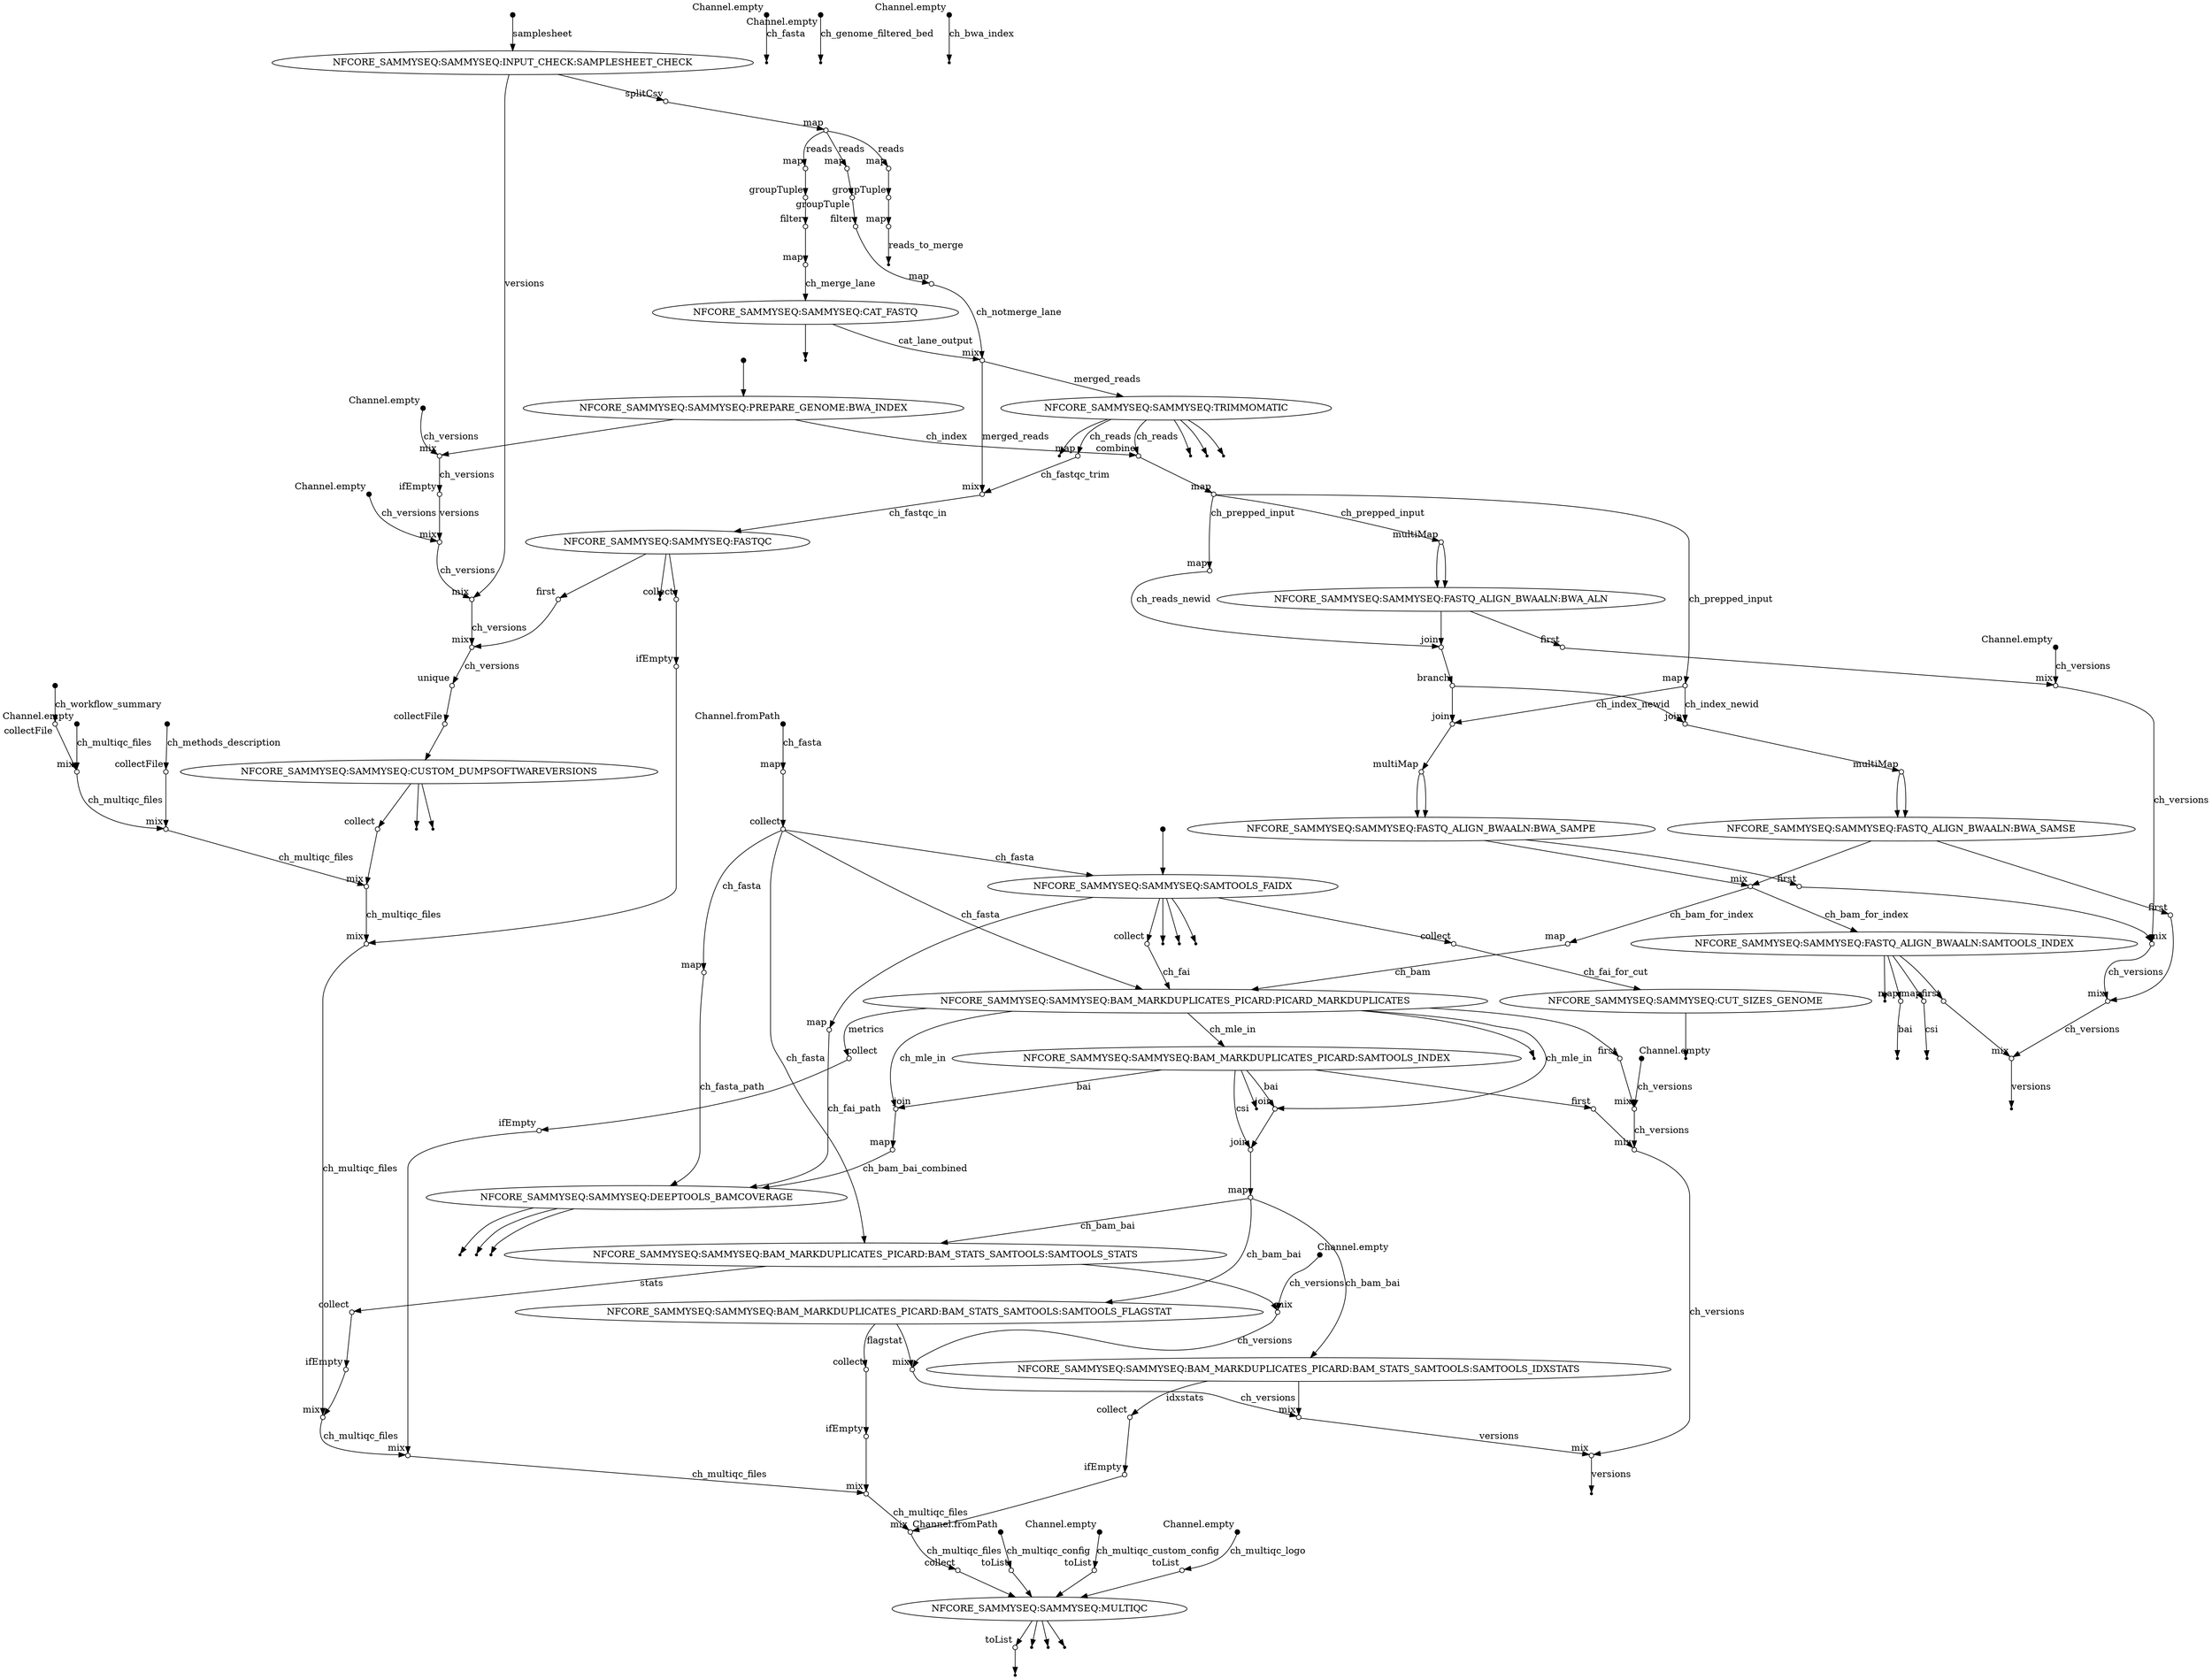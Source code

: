 digraph "sammyseq_dag" {
v0 [shape=point,label="",fixedsize=true,width=0.1,xlabel="Channel.fromPath"];
v1 [shape=circle,label="",fixedsize=true,width=0.1,xlabel="map"];
v0 -> v1 [label="ch_fasta"];

v1 [shape=circle,label="",fixedsize=true,width=0.1,xlabel="map"];
v2 [shape=circle,label="",fixedsize=true,width=0.1,xlabel="collect"];
v1 -> v2;

v2 [shape=circle,label="",fixedsize=true,width=0.1,xlabel="collect"];
v83 [label="NFCORE_SAMMYSEQ:SAMMYSEQ:SAMTOOLS_FAIDX"];
v2 -> v83 [label="ch_fasta"];

v3 [shape=point,label="",fixedsize=true,width=0.1,xlabel="Channel.fromPath"];
v150 [shape=circle,label="",fixedsize=true,width=0.1,xlabel="toList"];
v3 -> v150 [label="ch_multiqc_config"];

v4 [shape=point,label="",fixedsize=true,width=0.1,xlabel="Channel.empty"];
v151 [shape=circle,label="",fixedsize=true,width=0.1,xlabel="toList"];
v4 -> v151 [label="ch_multiqc_custom_config"];

v5 [shape=point,label="",fixedsize=true,width=0.1,xlabel="Channel.empty"];
v152 [shape=circle,label="",fixedsize=true,width=0.1,xlabel="toList"];
v5 -> v152 [label="ch_multiqc_logo"];

v6 [shape=point,label="",fixedsize=true,width=0.1,xlabel="Channel.empty"];
v18 [shape=circle,label="",fixedsize=true,width=0.1,xlabel="mix"];
v6 -> v18 [label="ch_versions"];

v7 [shape=point,label="",fixedsize=true,width=0.1,xlabel="Channel.empty"];
v16 [shape=circle,label="",fixedsize=true,width=0.1,xlabel="mix"];
v7 -> v16 [label="ch_versions"];

v8 [shape=point,label="",fixedsize=true,width=0.1,xlabel="Channel.empty"];
v9 [shape=point];
v8 -> v9 [label="ch_fasta"];

v10 [shape=point,label="",fixedsize=true,width=0.1,xlabel="Channel.empty"];
v11 [shape=point];
v10 -> v11 [label="ch_genome_filtered_bed"];

v12 [shape=point,label="",fixedsize=true,width=0.1,xlabel="Channel.empty"];
v13 [shape=point];
v12 -> v13 [label="ch_bwa_index"];

v14 [shape=point,label="",fixedsize=true,width=0.1];
v15 [label="NFCORE_SAMMYSEQ:SAMMYSEQ:PREPARE_GENOME:BWA_INDEX"];
v14 -> v15;

v15 [label="NFCORE_SAMMYSEQ:SAMMYSEQ:PREPARE_GENOME:BWA_INDEX"];
v51 [shape=circle,label="",fixedsize=true,width=0.1,xlabel="combine"];
v15 -> v51 [label="ch_index"];

v15 [label="NFCORE_SAMMYSEQ:SAMMYSEQ:PREPARE_GENOME:BWA_INDEX"];
v16 [shape=circle,label="",fixedsize=true,width=0.1,xlabel="mix"];
v15 -> v16;

v16 [shape=circle,label="",fixedsize=true,width=0.1,xlabel="mix"];
v17 [shape=circle,label="",fixedsize=true,width=0.1,xlabel="ifEmpty"];
v16 -> v17 [label="ch_versions"];

v17 [shape=circle,label="",fixedsize=true,width=0.1,xlabel="ifEmpty"];
v18 [shape=circle,label="",fixedsize=true,width=0.1,xlabel="mix"];
v17 -> v18 [label="versions"];

v18 [shape=circle,label="",fixedsize=true,width=0.1,xlabel="mix"];
v35 [shape=circle,label="",fixedsize=true,width=0.1,xlabel="mix"];
v18 -> v35 [label="ch_versions"];

v19 [shape=point,label="",fixedsize=true,width=0.1];
v20 [label="NFCORE_SAMMYSEQ:SAMMYSEQ:INPUT_CHECK:SAMPLESHEET_CHECK"];
v19 -> v20 [label="samplesheet"];

v20 [label="NFCORE_SAMMYSEQ:SAMMYSEQ:INPUT_CHECK:SAMPLESHEET_CHECK"];
v21 [shape=circle,label="",fixedsize=true,width=0.1,xlabel="splitCsv"];
v20 -> v21;

v20 [label="NFCORE_SAMMYSEQ:SAMMYSEQ:INPUT_CHECK:SAMPLESHEET_CHECK"];
v35 [shape=circle,label="",fixedsize=true,width=0.1,xlabel="mix"];
v20 -> v35 [label="versions"];

v21 [shape=circle,label="",fixedsize=true,width=0.1,xlabel="splitCsv"];
v22 [shape=circle,label="",fixedsize=true,width=0.1,xlabel="map"];
v21 -> v22;

v22 [shape=circle,label="",fixedsize=true,width=0.1,xlabel="map"];
v23 [shape=circle,label="",fixedsize=true,width=0.1,xlabel="map"];
v22 -> v23 [label="reads"];

v23 [shape=circle,label="",fixedsize=true,width=0.1,xlabel="map"];
v24 [shape=circle,label="",fixedsize=true,width=0.1,xlabel="groupTuple"];
v23 -> v24;

v24 [shape=circle,label="",fixedsize=true,width=0.1,xlabel="groupTuple"];
v25 [shape=circle,label="",fixedsize=true,width=0.1,xlabel="map"];
v24 -> v25;

v25 [shape=circle,label="",fixedsize=true,width=0.1,xlabel="map"];
v26 [shape=point];
v25 -> v26 [label="reads_to_merge"];

v22 [shape=circle,label="",fixedsize=true,width=0.1,xlabel="map"];
v27 [shape=circle,label="",fixedsize=true,width=0.1,xlabel="map"];
v22 -> v27 [label="reads"];

v27 [shape=circle,label="",fixedsize=true,width=0.1,xlabel="map"];
v28 [shape=circle,label="",fixedsize=true,width=0.1,xlabel="groupTuple"];
v27 -> v28;

v28 [shape=circle,label="",fixedsize=true,width=0.1,xlabel="groupTuple"];
v29 [shape=circle,label="",fixedsize=true,width=0.1,xlabel="filter"];
v28 -> v29;

v29 [shape=circle,label="",fixedsize=true,width=0.1,xlabel="filter"];
v30 [shape=circle,label="",fixedsize=true,width=0.1,xlabel="map"];
v29 -> v30;

v30 [shape=circle,label="",fixedsize=true,width=0.1,xlabel="map"];
v38 [shape=circle,label="",fixedsize=true,width=0.1,xlabel="mix"];
v30 -> v38 [label="ch_notmerge_lane"];

v22 [shape=circle,label="",fixedsize=true,width=0.1,xlabel="map"];
v31 [shape=circle,label="",fixedsize=true,width=0.1,xlabel="map"];
v22 -> v31 [label="reads"];

v31 [shape=circle,label="",fixedsize=true,width=0.1,xlabel="map"];
v32 [shape=circle,label="",fixedsize=true,width=0.1,xlabel="groupTuple"];
v31 -> v32;

v32 [shape=circle,label="",fixedsize=true,width=0.1,xlabel="groupTuple"];
v33 [shape=circle,label="",fixedsize=true,width=0.1,xlabel="filter"];
v32 -> v33;

v33 [shape=circle,label="",fixedsize=true,width=0.1,xlabel="filter"];
v34 [shape=circle,label="",fixedsize=true,width=0.1,xlabel="map"];
v33 -> v34;

v34 [shape=circle,label="",fixedsize=true,width=0.1,xlabel="map"];
v36 [label="NFCORE_SAMMYSEQ:SAMMYSEQ:CAT_FASTQ"];
v34 -> v36 [label="ch_merge_lane"];

v35 [shape=circle,label="",fixedsize=true,width=0.1,xlabel="mix"];
v49 [shape=circle,label="",fixedsize=true,width=0.1,xlabel="mix"];
v35 -> v49 [label="ch_versions"];

v36 [label="NFCORE_SAMMYSEQ:SAMMYSEQ:CAT_FASTQ"];
v38 [shape=circle,label="",fixedsize=true,width=0.1,xlabel="mix"];
v36 -> v38 [label="cat_lane_output"];

v36 [label="NFCORE_SAMMYSEQ:SAMMYSEQ:CAT_FASTQ"];
v37 [shape=point];
v36 -> v37;

v38 [shape=circle,label="",fixedsize=true,width=0.1,xlabel="mix"];
v39 [label="NFCORE_SAMMYSEQ:SAMMYSEQ:TRIMMOMATIC"];
v38 -> v39 [label="merged_reads"];

v39 [label="NFCORE_SAMMYSEQ:SAMMYSEQ:TRIMMOMATIC"];
v44 [shape=circle,label="",fixedsize=true,width=0.1,xlabel="map"];
v39 -> v44 [label="ch_reads"];

v39 [label="NFCORE_SAMMYSEQ:SAMMYSEQ:TRIMMOMATIC"];
v43 [shape=point];
v39 -> v43;

v39 [label="NFCORE_SAMMYSEQ:SAMMYSEQ:TRIMMOMATIC"];
v42 [shape=point];
v39 -> v42;

v39 [label="NFCORE_SAMMYSEQ:SAMMYSEQ:TRIMMOMATIC"];
v41 [shape=point];
v39 -> v41;

v39 [label="NFCORE_SAMMYSEQ:SAMMYSEQ:TRIMMOMATIC"];
v40 [shape=point];
v39 -> v40;

v44 [shape=circle,label="",fixedsize=true,width=0.1,xlabel="map"];
v45 [shape=circle,label="",fixedsize=true,width=0.1,xlabel="mix"];
v44 -> v45 [label="ch_fastqc_trim"];

v38 [shape=circle,label="",fixedsize=true,width=0.1,xlabel="mix"];
v45 [shape=circle,label="",fixedsize=true,width=0.1,xlabel="mix"];
v38 -> v45 [label="merged_reads"];

v45 [shape=circle,label="",fixedsize=true,width=0.1,xlabel="mix"];
v46 [label="NFCORE_SAMMYSEQ:SAMMYSEQ:FASTQC"];
v45 -> v46 [label="ch_fastqc_in"];

v46 [label="NFCORE_SAMMYSEQ:SAMMYSEQ:FASTQC"];
v47 [shape=point];
v46 -> v47;

v46 [label="NFCORE_SAMMYSEQ:SAMMYSEQ:FASTQC"];
v134 [shape=circle,label="",fixedsize=true,width=0.1,xlabel="collect"];
v46 -> v134;

v46 [label="NFCORE_SAMMYSEQ:SAMMYSEQ:FASTQC"];
v48 [shape=circle,label="",fixedsize=true,width=0.1,xlabel="first"];
v46 -> v48;

v48 [shape=circle,label="",fixedsize=true,width=0.1,xlabel="first"];
v49 [shape=circle,label="",fixedsize=true,width=0.1,xlabel="mix"];
v48 -> v49;

v49 [shape=circle,label="",fixedsize=true,width=0.1,xlabel="mix"];
v120 [shape=circle,label="",fixedsize=true,width=0.1,xlabel="unique"];
v49 -> v120 [label="ch_versions"];

v50 [shape=point,label="",fixedsize=true,width=0.1,xlabel="Channel.empty"];
v58 [shape=circle,label="",fixedsize=true,width=0.1,xlabel="mix"];
v50 -> v58 [label="ch_versions"];

v39 [label="NFCORE_SAMMYSEQ:SAMMYSEQ:TRIMMOMATIC"];
v51 [shape=circle,label="",fixedsize=true,width=0.1,xlabel="combine"];
v39 -> v51 [label="ch_reads"];

v51 [shape=circle,label="",fixedsize=true,width=0.1,xlabel="combine"];
v52 [shape=circle,label="",fixedsize=true,width=0.1,xlabel="map"];
v51 -> v52;

v52 [shape=circle,label="",fixedsize=true,width=0.1,xlabel="map"];
v53 [shape=circle,label="",fixedsize=true,width=0.1,xlabel="multiMap"];
v52 -> v53 [label="ch_prepped_input"];

v53 [shape=circle,label="",fixedsize=true,width=0.1,xlabel="multiMap"];
v56 [label="NFCORE_SAMMYSEQ:SAMMYSEQ:FASTQ_ALIGN_BWAALN:BWA_ALN"];
v53 -> v56;

v53 [shape=circle,label="",fixedsize=true,width=0.1,xlabel="multiMap"];
v56 [label="NFCORE_SAMMYSEQ:SAMMYSEQ:FASTQ_ALIGN_BWAALN:BWA_ALN"];
v53 -> v56;

v52 [shape=circle,label="",fixedsize=true,width=0.1,xlabel="map"];
v54 [shape=circle,label="",fixedsize=true,width=0.1,xlabel="map"];
v52 -> v54 [label="ch_prepped_input"];

v54 [shape=circle,label="",fixedsize=true,width=0.1,xlabel="map"];
v59 [shape=circle,label="",fixedsize=true,width=0.1,xlabel="join"];
v54 -> v59 [label="ch_reads_newid"];

v52 [shape=circle,label="",fixedsize=true,width=0.1,xlabel="map"];
v55 [shape=circle,label="",fixedsize=true,width=0.1,xlabel="map"];
v52 -> v55 [label="ch_prepped_input"];

v55 [shape=circle,label="",fixedsize=true,width=0.1,xlabel="map"];
v61 [shape=circle,label="",fixedsize=true,width=0.1,xlabel="join"];
v55 -> v61 [label="ch_index_newid"];

v56 [label="NFCORE_SAMMYSEQ:SAMMYSEQ:FASTQ_ALIGN_BWAALN:BWA_ALN"];
v59 [shape=circle,label="",fixedsize=true,width=0.1,xlabel="join"];
v56 -> v59;

v56 [label="NFCORE_SAMMYSEQ:SAMMYSEQ:FASTQ_ALIGN_BWAALN:BWA_ALN"];
v57 [shape=circle,label="",fixedsize=true,width=0.1,xlabel="first"];
v56 -> v57;

v57 [shape=circle,label="",fixedsize=true,width=0.1,xlabel="first"];
v58 [shape=circle,label="",fixedsize=true,width=0.1,xlabel="mix"];
v57 -> v58;

v58 [shape=circle,label="",fixedsize=true,width=0.1,xlabel="mix"];
v67 [shape=circle,label="",fixedsize=true,width=0.1,xlabel="mix"];
v58 -> v67 [label="ch_versions"];

v59 [shape=circle,label="",fixedsize=true,width=0.1,xlabel="join"];
v60 [shape=circle,label="",fixedsize=true,width=0.1,xlabel="branch"];
v59 -> v60;

v60 [shape=circle,label="",fixedsize=true,width=0.1,xlabel="branch"];
v61 [shape=circle,label="",fixedsize=true,width=0.1,xlabel="join"];
v60 -> v61;

v60 [shape=circle,label="",fixedsize=true,width=0.1,xlabel="branch"];
v63 [shape=circle,label="",fixedsize=true,width=0.1,xlabel="join"];
v60 -> v63;

v61 [shape=circle,label="",fixedsize=true,width=0.1,xlabel="join"];
v62 [shape=circle,label="",fixedsize=true,width=0.1,xlabel="multiMap"];
v61 -> v62;

v62 [shape=circle,label="",fixedsize=true,width=0.1,xlabel="multiMap"];
v65 [label="NFCORE_SAMMYSEQ:SAMMYSEQ:FASTQ_ALIGN_BWAALN:BWA_SAMPE"];
v62 -> v65;

v62 [shape=circle,label="",fixedsize=true,width=0.1,xlabel="multiMap"];
v65 [label="NFCORE_SAMMYSEQ:SAMMYSEQ:FASTQ_ALIGN_BWAALN:BWA_SAMPE"];
v62 -> v65;

v55 [shape=circle,label="",fixedsize=true,width=0.1,xlabel="map"];
v63 [shape=circle,label="",fixedsize=true,width=0.1,xlabel="join"];
v55 -> v63 [label="ch_index_newid"];

v63 [shape=circle,label="",fixedsize=true,width=0.1,xlabel="join"];
v64 [shape=circle,label="",fixedsize=true,width=0.1,xlabel="multiMap"];
v63 -> v64;

v64 [shape=circle,label="",fixedsize=true,width=0.1,xlabel="multiMap"];
v68 [label="NFCORE_SAMMYSEQ:SAMMYSEQ:FASTQ_ALIGN_BWAALN:BWA_SAMSE"];
v64 -> v68;

v64 [shape=circle,label="",fixedsize=true,width=0.1,xlabel="multiMap"];
v68 [label="NFCORE_SAMMYSEQ:SAMMYSEQ:FASTQ_ALIGN_BWAALN:BWA_SAMSE"];
v64 -> v68;

v65 [label="NFCORE_SAMMYSEQ:SAMMYSEQ:FASTQ_ALIGN_BWAALN:BWA_SAMPE"];
v71 [shape=circle,label="",fixedsize=true,width=0.1,xlabel="mix"];
v65 -> v71;

v65 [label="NFCORE_SAMMYSEQ:SAMMYSEQ:FASTQ_ALIGN_BWAALN:BWA_SAMPE"];
v66 [shape=circle,label="",fixedsize=true,width=0.1,xlabel="first"];
v65 -> v66;

v66 [shape=circle,label="",fixedsize=true,width=0.1,xlabel="first"];
v67 [shape=circle,label="",fixedsize=true,width=0.1,xlabel="mix"];
v66 -> v67;

v67 [shape=circle,label="",fixedsize=true,width=0.1,xlabel="mix"];
v70 [shape=circle,label="",fixedsize=true,width=0.1,xlabel="mix"];
v67 -> v70 [label="ch_versions"];

v68 [label="NFCORE_SAMMYSEQ:SAMMYSEQ:FASTQ_ALIGN_BWAALN:BWA_SAMSE"];
v71 [shape=circle,label="",fixedsize=true,width=0.1,xlabel="mix"];
v68 -> v71;

v68 [label="NFCORE_SAMMYSEQ:SAMMYSEQ:FASTQ_ALIGN_BWAALN:BWA_SAMSE"];
v69 [shape=circle,label="",fixedsize=true,width=0.1,xlabel="first"];
v68 -> v69;

v69 [shape=circle,label="",fixedsize=true,width=0.1,xlabel="first"];
v70 [shape=circle,label="",fixedsize=true,width=0.1,xlabel="mix"];
v69 -> v70;

v70 [shape=circle,label="",fixedsize=true,width=0.1,xlabel="mix"];
v75 [shape=circle,label="",fixedsize=true,width=0.1,xlabel="mix"];
v70 -> v75 [label="ch_versions"];

v71 [shape=circle,label="",fixedsize=true,width=0.1,xlabel="mix"];
v72 [label="NFCORE_SAMMYSEQ:SAMMYSEQ:FASTQ_ALIGN_BWAALN:SAMTOOLS_INDEX"];
v71 -> v72 [label="ch_bam_for_index"];

v72 [label="NFCORE_SAMMYSEQ:SAMMYSEQ:FASTQ_ALIGN_BWAALN:SAMTOOLS_INDEX"];
v78 [shape=circle,label="",fixedsize=true,width=0.1,xlabel="map"];
v72 -> v78;

v72 [label="NFCORE_SAMMYSEQ:SAMMYSEQ:FASTQ_ALIGN_BWAALN:SAMTOOLS_INDEX"];
v80 [shape=circle,label="",fixedsize=true,width=0.1,xlabel="map"];
v72 -> v80;

v72 [label="NFCORE_SAMMYSEQ:SAMMYSEQ:FASTQ_ALIGN_BWAALN:SAMTOOLS_INDEX"];
v73 [shape=point];
v72 -> v73;

v72 [label="NFCORE_SAMMYSEQ:SAMMYSEQ:FASTQ_ALIGN_BWAALN:SAMTOOLS_INDEX"];
v74 [shape=circle,label="",fixedsize=true,width=0.1,xlabel="first"];
v72 -> v74;

v74 [shape=circle,label="",fixedsize=true,width=0.1,xlabel="first"];
v75 [shape=circle,label="",fixedsize=true,width=0.1,xlabel="mix"];
v74 -> v75;

v75 [shape=circle,label="",fixedsize=true,width=0.1,xlabel="mix"];
v76 [shape=point];
v75 -> v76 [label="versions"];

v71 [shape=circle,label="",fixedsize=true,width=0.1,xlabel="mix"];
v77 [shape=circle,label="",fixedsize=true,width=0.1,xlabel="map"];
v71 -> v77 [label="ch_bam_for_index"];

v77 [shape=circle,label="",fixedsize=true,width=0.1,xlabel="map"];
v92 [label="NFCORE_SAMMYSEQ:SAMMYSEQ:BAM_MARKDUPLICATES_PICARD:PICARD_MARKDUPLICATES"];
v77 -> v92 [label="ch_bam"];

v78 [shape=circle,label="",fixedsize=true,width=0.1,xlabel="map"];
v79 [shape=point];
v78 -> v79 [label="bai"];

v80 [shape=circle,label="",fixedsize=true,width=0.1,xlabel="map"];
v81 [shape=point];
v80 -> v81 [label="csi"];

v82 [shape=point,label="",fixedsize=true,width=0.1];
v83 [label="NFCORE_SAMMYSEQ:SAMMYSEQ:SAMTOOLS_FAIDX"];
v82 -> v83;

v83 [label="NFCORE_SAMMYSEQ:SAMMYSEQ:SAMTOOLS_FAIDX"];
v86 [shape=point];
v83 -> v86;

v83 [label="NFCORE_SAMMYSEQ:SAMMYSEQ:SAMTOOLS_FAIDX"];
v87 [shape=circle,label="",fixedsize=true,width=0.1,xlabel="collect"];
v83 -> v87;

v83 [label="NFCORE_SAMMYSEQ:SAMMYSEQ:SAMTOOLS_FAIDX"];
v85 [shape=point];
v83 -> v85;

v83 [label="NFCORE_SAMMYSEQ:SAMMYSEQ:SAMTOOLS_FAIDX"];
v84 [shape=point];
v83 -> v84;

v87 [shape=circle,label="",fixedsize=true,width=0.1,xlabel="collect"];
v88 [label="NFCORE_SAMMYSEQ:SAMMYSEQ:CUT_SIZES_GENOME"];
v87 -> v88 [label="ch_fai_for_cut"];

v88 [label="NFCORE_SAMMYSEQ:SAMMYSEQ:CUT_SIZES_GENOME"];
v89 [shape=point];
v88 -> v89;

v83 [label="NFCORE_SAMMYSEQ:SAMMYSEQ:SAMTOOLS_FAIDX"];
v90 [shape=circle,label="",fixedsize=true,width=0.1,xlabel="collect"];
v83 -> v90;

v90 [shape=circle,label="",fixedsize=true,width=0.1,xlabel="collect"];
v92 [label="NFCORE_SAMMYSEQ:SAMMYSEQ:BAM_MARKDUPLICATES_PICARD:PICARD_MARKDUPLICATES"];
v90 -> v92 [label="ch_fai"];

v91 [shape=point,label="",fixedsize=true,width=0.1,xlabel="Channel.empty"];
v95 [shape=circle,label="",fixedsize=true,width=0.1,xlabel="mix"];
v91 -> v95 [label="ch_versions"];

v2 [shape=circle,label="",fixedsize=true,width=0.1,xlabel="collect"];
v92 [label="NFCORE_SAMMYSEQ:SAMMYSEQ:BAM_MARKDUPLICATES_PICARD:PICARD_MARKDUPLICATES"];
v2 -> v92 [label="ch_fasta"];

v92 [label="NFCORE_SAMMYSEQ:SAMMYSEQ:BAM_MARKDUPLICATES_PICARD:PICARD_MARKDUPLICATES"];
v96 [label="NFCORE_SAMMYSEQ:SAMMYSEQ:BAM_MARKDUPLICATES_PICARD:SAMTOOLS_INDEX"];
v92 -> v96 [label="ch_mle_in"];

v92 [label="NFCORE_SAMMYSEQ:SAMMYSEQ:BAM_MARKDUPLICATES_PICARD:PICARD_MARKDUPLICATES"];
v93 [shape=point];
v92 -> v93;

v92 [label="NFCORE_SAMMYSEQ:SAMMYSEQ:BAM_MARKDUPLICATES_PICARD:PICARD_MARKDUPLICATES"];
v140 [shape=circle,label="",fixedsize=true,width=0.1,xlabel="collect"];
v92 -> v140 [label="metrics"];

v92 [label="NFCORE_SAMMYSEQ:SAMMYSEQ:BAM_MARKDUPLICATES_PICARD:PICARD_MARKDUPLICATES"];
v94 [shape=circle,label="",fixedsize=true,width=0.1,xlabel="first"];
v92 -> v94;

v94 [shape=circle,label="",fixedsize=true,width=0.1,xlabel="first"];
v95 [shape=circle,label="",fixedsize=true,width=0.1,xlabel="mix"];
v94 -> v95;

v95 [shape=circle,label="",fixedsize=true,width=0.1,xlabel="mix"];
v99 [shape=circle,label="",fixedsize=true,width=0.1,xlabel="mix"];
v95 -> v99 [label="ch_versions"];

v96 [label="NFCORE_SAMMYSEQ:SAMMYSEQ:BAM_MARKDUPLICATES_PICARD:SAMTOOLS_INDEX"];
v100 [shape=circle,label="",fixedsize=true,width=0.1,xlabel="join"];
v96 -> v100 [label="bai"];

v96 [label="NFCORE_SAMMYSEQ:SAMMYSEQ:BAM_MARKDUPLICATES_PICARD:SAMTOOLS_INDEX"];
v101 [shape=circle,label="",fixedsize=true,width=0.1,xlabel="join"];
v96 -> v101 [label="csi"];

v96 [label="NFCORE_SAMMYSEQ:SAMMYSEQ:BAM_MARKDUPLICATES_PICARD:SAMTOOLS_INDEX"];
v97 [shape=point];
v96 -> v97;

v96 [label="NFCORE_SAMMYSEQ:SAMMYSEQ:BAM_MARKDUPLICATES_PICARD:SAMTOOLS_INDEX"];
v98 [shape=circle,label="",fixedsize=true,width=0.1,xlabel="first"];
v96 -> v98;

v98 [shape=circle,label="",fixedsize=true,width=0.1,xlabel="first"];
v99 [shape=circle,label="",fixedsize=true,width=0.1,xlabel="mix"];
v98 -> v99;

v99 [shape=circle,label="",fixedsize=true,width=0.1,xlabel="mix"];
v110 [shape=circle,label="",fixedsize=true,width=0.1,xlabel="mix"];
v99 -> v110 [label="ch_versions"];

v92 [label="NFCORE_SAMMYSEQ:SAMMYSEQ:BAM_MARKDUPLICATES_PICARD:PICARD_MARKDUPLICATES"];
v100 [shape=circle,label="",fixedsize=true,width=0.1,xlabel="join"];
v92 -> v100 [label="ch_mle_in"];

v100 [shape=circle,label="",fixedsize=true,width=0.1,xlabel="join"];
v101 [shape=circle,label="",fixedsize=true,width=0.1,xlabel="join"];
v100 -> v101;

v101 [shape=circle,label="",fixedsize=true,width=0.1,xlabel="join"];
v102 [shape=circle,label="",fixedsize=true,width=0.1,xlabel="map"];
v101 -> v102;

v102 [shape=circle,label="",fixedsize=true,width=0.1,xlabel="map"];
v104 [label="NFCORE_SAMMYSEQ:SAMMYSEQ:BAM_MARKDUPLICATES_PICARD:BAM_STATS_SAMTOOLS:SAMTOOLS_STATS"];
v102 -> v104 [label="ch_bam_bai"];

v103 [shape=point,label="",fixedsize=true,width=0.1,xlabel="Channel.empty"];
v105 [shape=circle,label="",fixedsize=true,width=0.1,xlabel="mix"];
v103 -> v105 [label="ch_versions"];

v2 [shape=circle,label="",fixedsize=true,width=0.1,xlabel="collect"];
v104 [label="NFCORE_SAMMYSEQ:SAMMYSEQ:BAM_MARKDUPLICATES_PICARD:BAM_STATS_SAMTOOLS:SAMTOOLS_STATS"];
v2 -> v104 [label="ch_fasta"];

v104 [label="NFCORE_SAMMYSEQ:SAMMYSEQ:BAM_MARKDUPLICATES_PICARD:BAM_STATS_SAMTOOLS:SAMTOOLS_STATS"];
v137 [shape=circle,label="",fixedsize=true,width=0.1,xlabel="collect"];
v104 -> v137 [label="stats"];

v104 [label="NFCORE_SAMMYSEQ:SAMMYSEQ:BAM_MARKDUPLICATES_PICARD:BAM_STATS_SAMTOOLS:SAMTOOLS_STATS"];
v105 [shape=circle,label="",fixedsize=true,width=0.1,xlabel="mix"];
v104 -> v105;

v105 [shape=circle,label="",fixedsize=true,width=0.1,xlabel="mix"];
v107 [shape=circle,label="",fixedsize=true,width=0.1,xlabel="mix"];
v105 -> v107 [label="ch_versions"];

v102 [shape=circle,label="",fixedsize=true,width=0.1,xlabel="map"];
v106 [label="NFCORE_SAMMYSEQ:SAMMYSEQ:BAM_MARKDUPLICATES_PICARD:BAM_STATS_SAMTOOLS:SAMTOOLS_FLAGSTAT"];
v102 -> v106 [label="ch_bam_bai"];

v106 [label="NFCORE_SAMMYSEQ:SAMMYSEQ:BAM_MARKDUPLICATES_PICARD:BAM_STATS_SAMTOOLS:SAMTOOLS_FLAGSTAT"];
v143 [shape=circle,label="",fixedsize=true,width=0.1,xlabel="collect"];
v106 -> v143 [label="flagstat"];

v106 [label="NFCORE_SAMMYSEQ:SAMMYSEQ:BAM_MARKDUPLICATES_PICARD:BAM_STATS_SAMTOOLS:SAMTOOLS_FLAGSTAT"];
v107 [shape=circle,label="",fixedsize=true,width=0.1,xlabel="mix"];
v106 -> v107;

v107 [shape=circle,label="",fixedsize=true,width=0.1,xlabel="mix"];
v109 [shape=circle,label="",fixedsize=true,width=0.1,xlabel="mix"];
v107 -> v109 [label="ch_versions"];

v102 [shape=circle,label="",fixedsize=true,width=0.1,xlabel="map"];
v108 [label="NFCORE_SAMMYSEQ:SAMMYSEQ:BAM_MARKDUPLICATES_PICARD:BAM_STATS_SAMTOOLS:SAMTOOLS_IDXSTATS"];
v102 -> v108 [label="ch_bam_bai"];

v108 [label="NFCORE_SAMMYSEQ:SAMMYSEQ:BAM_MARKDUPLICATES_PICARD:BAM_STATS_SAMTOOLS:SAMTOOLS_IDXSTATS"];
v146 [shape=circle,label="",fixedsize=true,width=0.1,xlabel="collect"];
v108 -> v146 [label="idxstats"];

v108 [label="NFCORE_SAMMYSEQ:SAMMYSEQ:BAM_MARKDUPLICATES_PICARD:BAM_STATS_SAMTOOLS:SAMTOOLS_IDXSTATS"];
v109 [shape=circle,label="",fixedsize=true,width=0.1,xlabel="mix"];
v108 -> v109;

v109 [shape=circle,label="",fixedsize=true,width=0.1,xlabel="mix"];
v110 [shape=circle,label="",fixedsize=true,width=0.1,xlabel="mix"];
v109 -> v110 [label="versions"];

v110 [shape=circle,label="",fixedsize=true,width=0.1,xlabel="mix"];
v111 [shape=point];
v110 -> v111 [label="versions"];

v96 [label="NFCORE_SAMMYSEQ:SAMMYSEQ:BAM_MARKDUPLICATES_PICARD:SAMTOOLS_INDEX"];
v112 [shape=circle,label="",fixedsize=true,width=0.1,xlabel="join"];
v96 -> v112 [label="bai"];

v92 [label="NFCORE_SAMMYSEQ:SAMMYSEQ:BAM_MARKDUPLICATES_PICARD:PICARD_MARKDUPLICATES"];
v112 [shape=circle,label="",fixedsize=true,width=0.1,xlabel="join"];
v92 -> v112 [label="ch_mle_in"];

v112 [shape=circle,label="",fixedsize=true,width=0.1,xlabel="join"];
v113 [shape=circle,label="",fixedsize=true,width=0.1,xlabel="map"];
v112 -> v113;

v113 [shape=circle,label="",fixedsize=true,width=0.1,xlabel="map"];
v116 [label="NFCORE_SAMMYSEQ:SAMMYSEQ:DEEPTOOLS_BAMCOVERAGE"];
v113 -> v116 [label="ch_bam_bai_combined"];

v83 [label="NFCORE_SAMMYSEQ:SAMMYSEQ:SAMTOOLS_FAIDX"];
v114 [shape=circle,label="",fixedsize=true,width=0.1,xlabel="map"];
v83 -> v114;

v114 [shape=circle,label="",fixedsize=true,width=0.1,xlabel="map"];
v116 [label="NFCORE_SAMMYSEQ:SAMMYSEQ:DEEPTOOLS_BAMCOVERAGE"];
v114 -> v116 [label="ch_fai_path"];

v2 [shape=circle,label="",fixedsize=true,width=0.1,xlabel="collect"];
v115 [shape=circle,label="",fixedsize=true,width=0.1,xlabel="map"];
v2 -> v115 [label="ch_fasta"];

v115 [shape=circle,label="",fixedsize=true,width=0.1,xlabel="map"];
v116 [label="NFCORE_SAMMYSEQ:SAMMYSEQ:DEEPTOOLS_BAMCOVERAGE"];
v115 -> v116 [label="ch_fasta_path"];

v116 [label="NFCORE_SAMMYSEQ:SAMMYSEQ:DEEPTOOLS_BAMCOVERAGE"];
v119 [shape=point];
v116 -> v119;

v116 [label="NFCORE_SAMMYSEQ:SAMMYSEQ:DEEPTOOLS_BAMCOVERAGE"];
v118 [shape=point];
v116 -> v118;

v116 [label="NFCORE_SAMMYSEQ:SAMMYSEQ:DEEPTOOLS_BAMCOVERAGE"];
v117 [shape=point];
v116 -> v117;

v120 [shape=circle,label="",fixedsize=true,width=0.1,xlabel="unique"];
v121 [shape=circle,label="",fixedsize=true,width=0.1,xlabel="collectFile"];
v120 -> v121;

v121 [shape=circle,label="",fixedsize=true,width=0.1,xlabel="collectFile"];
v122 [label="NFCORE_SAMMYSEQ:SAMMYSEQ:CUSTOM_DUMPSOFTWAREVERSIONS"];
v121 -> v122;

v122 [label="NFCORE_SAMMYSEQ:SAMMYSEQ:CUSTOM_DUMPSOFTWAREVERSIONS"];
v124 [shape=point];
v122 -> v124;

v122 [label="NFCORE_SAMMYSEQ:SAMMYSEQ:CUSTOM_DUMPSOFTWAREVERSIONS"];
v132 [shape=circle,label="",fixedsize=true,width=0.1,xlabel="collect"];
v122 -> v132;

v122 [label="NFCORE_SAMMYSEQ:SAMMYSEQ:CUSTOM_DUMPSOFTWAREVERSIONS"];
v123 [shape=point];
v122 -> v123;

v125 [shape=point,label="",fixedsize=true,width=0.1,xlabel="Channel.empty"];
v128 [shape=circle,label="",fixedsize=true,width=0.1,xlabel="mix"];
v125 -> v128 [label="ch_multiqc_files"];

v126 [shape=point,label="",fixedsize=true,width=0.1];
v127 [shape=circle,label="",fixedsize=true,width=0.1,xlabel="collectFile"];
v126 -> v127 [label="ch_workflow_summary"];

v127 [shape=circle,label="",fixedsize=true,width=0.1,xlabel="collectFile"];
v128 [shape=circle,label="",fixedsize=true,width=0.1,xlabel="mix"];
v127 -> v128;

v128 [shape=circle,label="",fixedsize=true,width=0.1,xlabel="mix"];
v131 [shape=circle,label="",fixedsize=true,width=0.1,xlabel="mix"];
v128 -> v131 [label="ch_multiqc_files"];

v129 [shape=point,label="",fixedsize=true,width=0.1];
v130 [shape=circle,label="",fixedsize=true,width=0.1,xlabel="collectFile"];
v129 -> v130 [label="ch_methods_description"];

v130 [shape=circle,label="",fixedsize=true,width=0.1,xlabel="collectFile"];
v131 [shape=circle,label="",fixedsize=true,width=0.1,xlabel="mix"];
v130 -> v131;

v131 [shape=circle,label="",fixedsize=true,width=0.1,xlabel="mix"];
v133 [shape=circle,label="",fixedsize=true,width=0.1,xlabel="mix"];
v131 -> v133 [label="ch_multiqc_files"];

v132 [shape=circle,label="",fixedsize=true,width=0.1,xlabel="collect"];
v133 [shape=circle,label="",fixedsize=true,width=0.1,xlabel="mix"];
v132 -> v133;

v133 [shape=circle,label="",fixedsize=true,width=0.1,xlabel="mix"];
v136 [shape=circle,label="",fixedsize=true,width=0.1,xlabel="mix"];
v133 -> v136 [label="ch_multiqc_files"];

v134 [shape=circle,label="",fixedsize=true,width=0.1,xlabel="collect"];
v135 [shape=circle,label="",fixedsize=true,width=0.1,xlabel="ifEmpty"];
v134 -> v135;

v135 [shape=circle,label="",fixedsize=true,width=0.1,xlabel="ifEmpty"];
v136 [shape=circle,label="",fixedsize=true,width=0.1,xlabel="mix"];
v135 -> v136;

v136 [shape=circle,label="",fixedsize=true,width=0.1,xlabel="mix"];
v139 [shape=circle,label="",fixedsize=true,width=0.1,xlabel="mix"];
v136 -> v139 [label="ch_multiqc_files"];

v137 [shape=circle,label="",fixedsize=true,width=0.1,xlabel="collect"];
v138 [shape=circle,label="",fixedsize=true,width=0.1,xlabel="ifEmpty"];
v137 -> v138;

v138 [shape=circle,label="",fixedsize=true,width=0.1,xlabel="ifEmpty"];
v139 [shape=circle,label="",fixedsize=true,width=0.1,xlabel="mix"];
v138 -> v139;

v139 [shape=circle,label="",fixedsize=true,width=0.1,xlabel="mix"];
v142 [shape=circle,label="",fixedsize=true,width=0.1,xlabel="mix"];
v139 -> v142 [label="ch_multiqc_files"];

v140 [shape=circle,label="",fixedsize=true,width=0.1,xlabel="collect"];
v141 [shape=circle,label="",fixedsize=true,width=0.1,xlabel="ifEmpty"];
v140 -> v141;

v141 [shape=circle,label="",fixedsize=true,width=0.1,xlabel="ifEmpty"];
v142 [shape=circle,label="",fixedsize=true,width=0.1,xlabel="mix"];
v141 -> v142;

v142 [shape=circle,label="",fixedsize=true,width=0.1,xlabel="mix"];
v145 [shape=circle,label="",fixedsize=true,width=0.1,xlabel="mix"];
v142 -> v145 [label="ch_multiqc_files"];

v143 [shape=circle,label="",fixedsize=true,width=0.1,xlabel="collect"];
v144 [shape=circle,label="",fixedsize=true,width=0.1,xlabel="ifEmpty"];
v143 -> v144;

v144 [shape=circle,label="",fixedsize=true,width=0.1,xlabel="ifEmpty"];
v145 [shape=circle,label="",fixedsize=true,width=0.1,xlabel="mix"];
v144 -> v145;

v145 [shape=circle,label="",fixedsize=true,width=0.1,xlabel="mix"];
v148 [shape=circle,label="",fixedsize=true,width=0.1,xlabel="mix"];
v145 -> v148 [label="ch_multiqc_files"];

v146 [shape=circle,label="",fixedsize=true,width=0.1,xlabel="collect"];
v147 [shape=circle,label="",fixedsize=true,width=0.1,xlabel="ifEmpty"];
v146 -> v147;

v147 [shape=circle,label="",fixedsize=true,width=0.1,xlabel="ifEmpty"];
v148 [shape=circle,label="",fixedsize=true,width=0.1,xlabel="mix"];
v147 -> v148;

v148 [shape=circle,label="",fixedsize=true,width=0.1,xlabel="mix"];
v149 [shape=circle,label="",fixedsize=true,width=0.1,xlabel="collect"];
v148 -> v149 [label="ch_multiqc_files"];

v149 [shape=circle,label="",fixedsize=true,width=0.1,xlabel="collect"];
v153 [label="NFCORE_SAMMYSEQ:SAMMYSEQ:MULTIQC"];
v149 -> v153;

v150 [shape=circle,label="",fixedsize=true,width=0.1,xlabel="toList"];
v153 [label="NFCORE_SAMMYSEQ:SAMMYSEQ:MULTIQC"];
v150 -> v153;

v151 [shape=circle,label="",fixedsize=true,width=0.1,xlabel="toList"];
v153 [label="NFCORE_SAMMYSEQ:SAMMYSEQ:MULTIQC"];
v151 -> v153;

v152 [shape=circle,label="",fixedsize=true,width=0.1,xlabel="toList"];
v153 [label="NFCORE_SAMMYSEQ:SAMMYSEQ:MULTIQC"];
v152 -> v153;

v153 [label="NFCORE_SAMMYSEQ:SAMMYSEQ:MULTIQC"];
v157 [shape=circle,label="",fixedsize=true,width=0.1,xlabel="toList"];
v153 -> v157;

v153 [label="NFCORE_SAMMYSEQ:SAMMYSEQ:MULTIQC"];
v156 [shape=point];
v153 -> v156;

v153 [label="NFCORE_SAMMYSEQ:SAMMYSEQ:MULTIQC"];
v155 [shape=point];
v153 -> v155;

v153 [label="NFCORE_SAMMYSEQ:SAMMYSEQ:MULTIQC"];
v154 [shape=point];
v153 -> v154;

v157 [shape=circle,label="",fixedsize=true,width=0.1,xlabel="toList"];
v158 [shape=point];
v157 -> v158;

}
